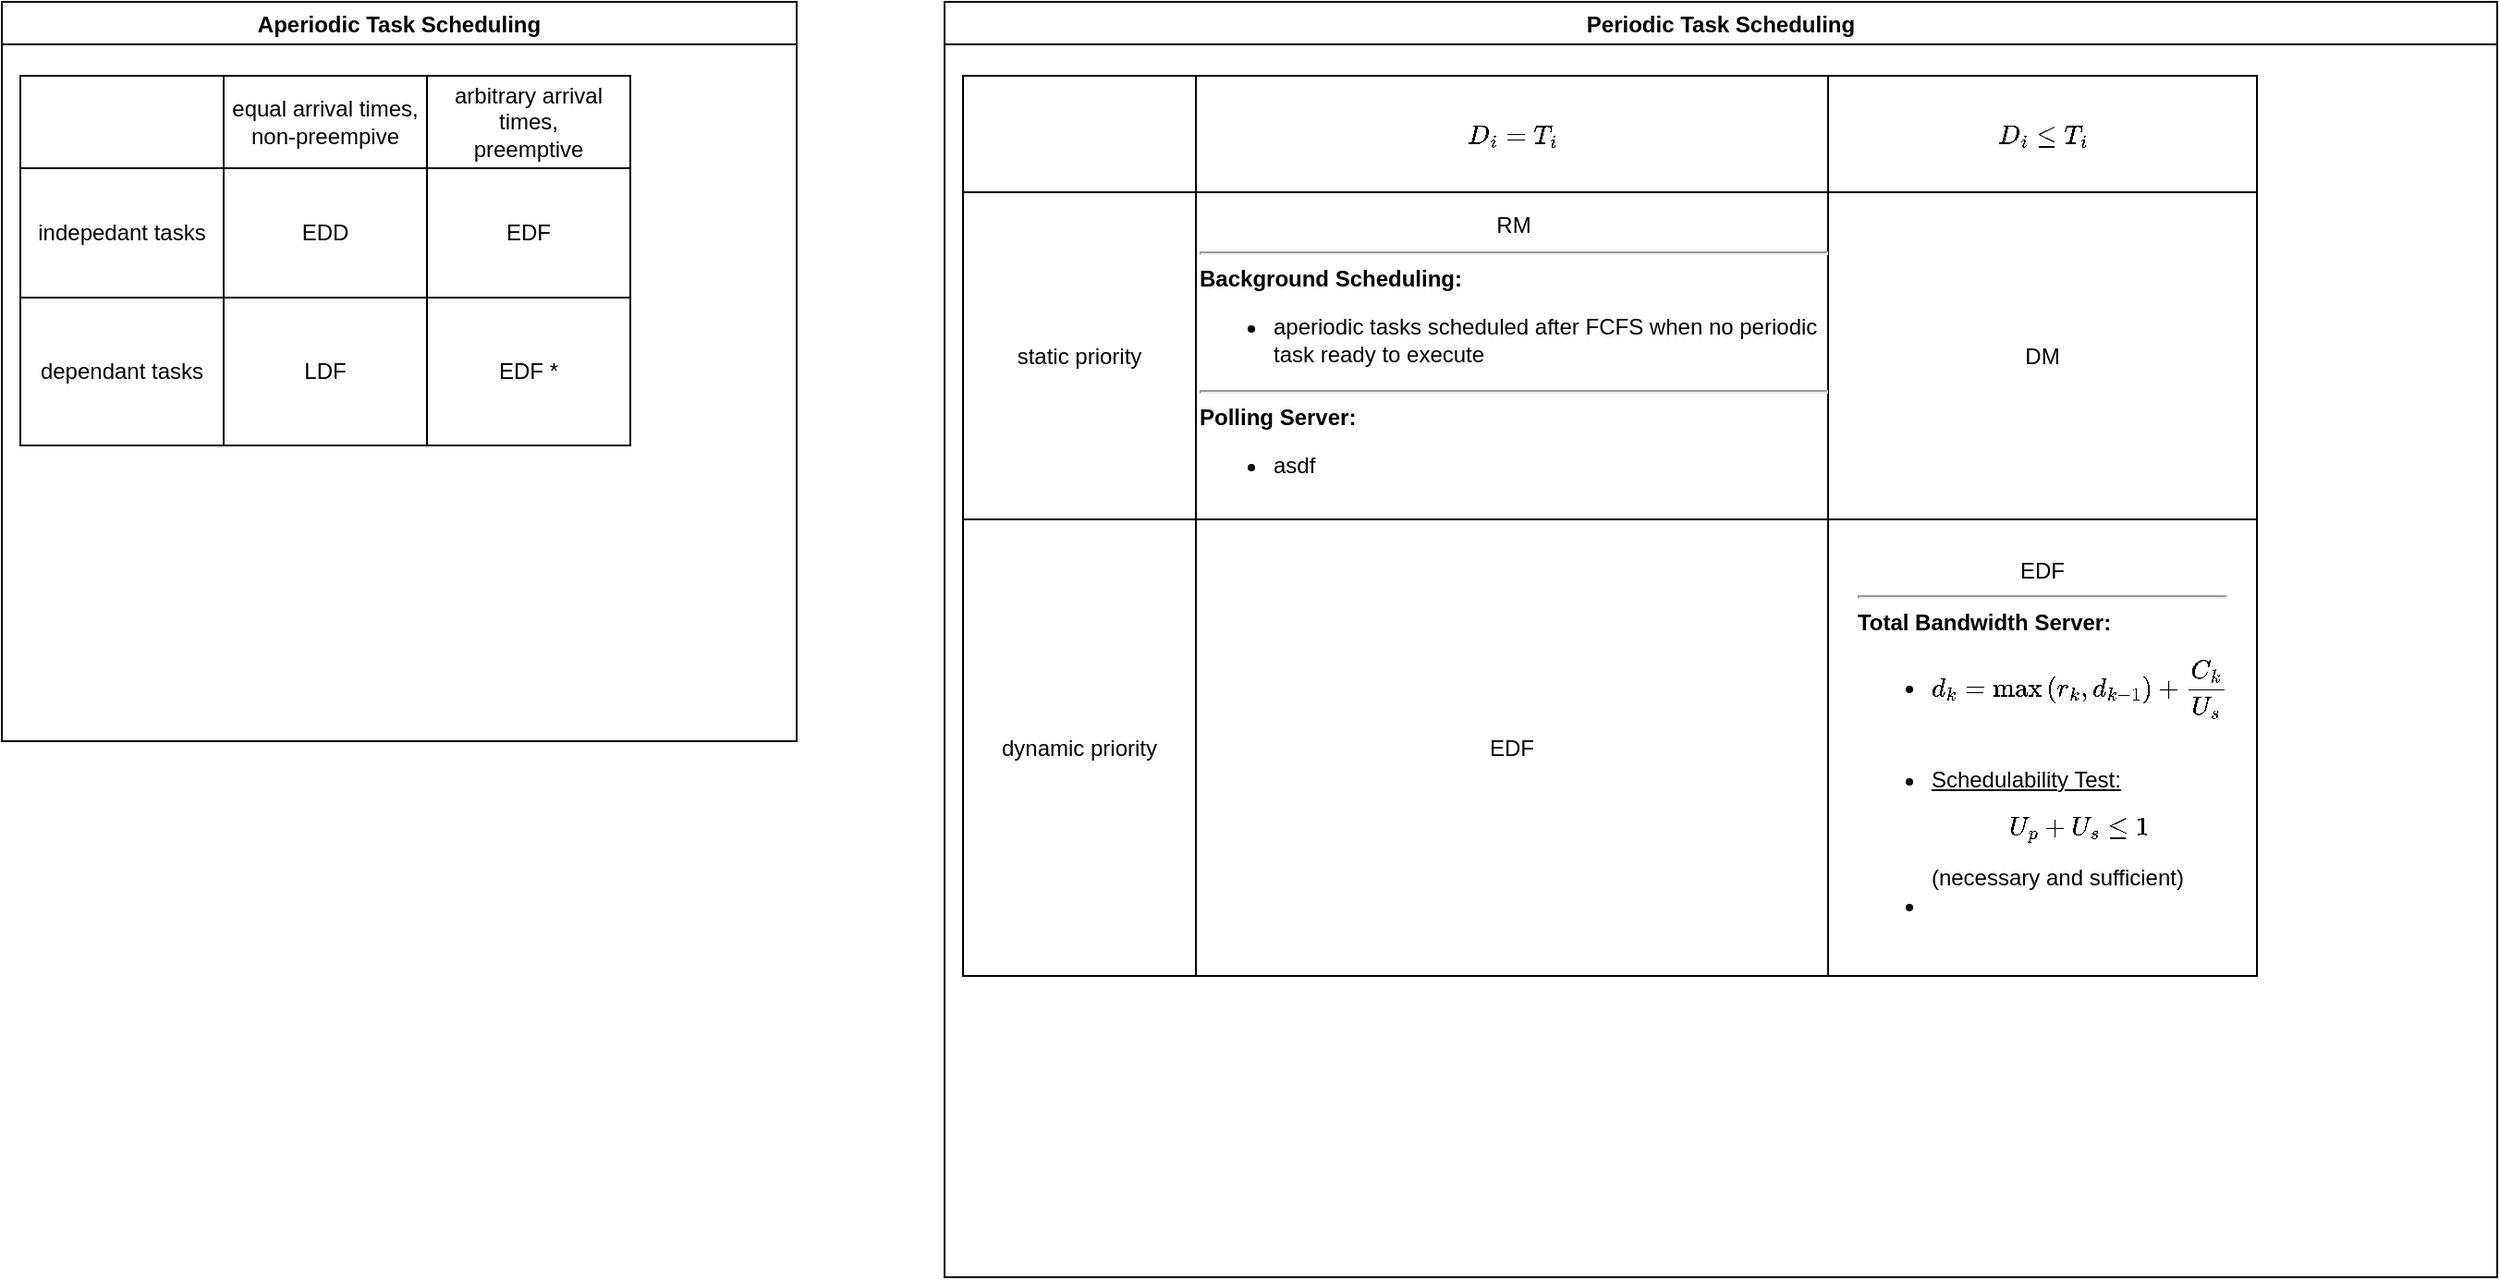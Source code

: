 <mxfile version="20.3.0" type="device"><diagram id="YxsHq-cPF5MXVeQU2Yrk" name="Page-1"><mxGraphModel dx="1408" dy="845" grid="1" gridSize="10" guides="1" tooltips="1" connect="1" arrows="1" fold="1" page="1" pageScale="1" pageWidth="827" pageHeight="1169" math="1" shadow="0"><root><mxCell id="0"/><mxCell id="1" parent="0"/><mxCell id="zJZw6nxxGpejawY2ekxu-3" value="Aperiodic Task Scheduling" style="swimlane;startSize=23;" parent="1" vertex="1"><mxGeometry x="40" y="40" width="430" height="400" as="geometry"/></mxCell><mxCell id="zJZw6nxxGpejawY2ekxu-20" value="" style="shape=table;startSize=0;container=1;collapsible=0;childLayout=tableLayout;" parent="zJZw6nxxGpejawY2ekxu-3" vertex="1"><mxGeometry x="10" y="40" width="330" height="200" as="geometry"/></mxCell><mxCell id="zJZw6nxxGpejawY2ekxu-21" value="" style="shape=tableRow;horizontal=0;startSize=0;swimlaneHead=0;swimlaneBody=0;top=0;left=0;bottom=0;right=0;collapsible=0;dropTarget=0;fillColor=none;points=[[0,0.5],[1,0.5]];portConstraint=eastwest;" parent="zJZw6nxxGpejawY2ekxu-20" vertex="1"><mxGeometry width="330" height="50" as="geometry"/></mxCell><mxCell id="zJZw6nxxGpejawY2ekxu-22" value="" style="shape=partialRectangle;html=1;whiteSpace=wrap;connectable=0;overflow=hidden;fillColor=none;top=0;left=0;bottom=0;right=0;pointerEvents=1;" parent="zJZw6nxxGpejawY2ekxu-21" vertex="1"><mxGeometry width="110" height="50" as="geometry"><mxRectangle width="110" height="50" as="alternateBounds"/></mxGeometry></mxCell><mxCell id="zJZw6nxxGpejawY2ekxu-23" value="equal arrival times,&lt;br&gt;non-preempive" style="shape=partialRectangle;html=1;whiteSpace=wrap;connectable=0;overflow=hidden;fillColor=none;top=0;left=0;bottom=0;right=0;pointerEvents=1;" parent="zJZw6nxxGpejawY2ekxu-21" vertex="1"><mxGeometry x="110" width="110" height="50" as="geometry"><mxRectangle width="110" height="50" as="alternateBounds"/></mxGeometry></mxCell><mxCell id="zJZw6nxxGpejawY2ekxu-24" value="arbitrary arrival times,&lt;br&gt;preemptive" style="shape=partialRectangle;html=1;whiteSpace=wrap;connectable=0;overflow=hidden;fillColor=none;top=0;left=0;bottom=0;right=0;pointerEvents=1;" parent="zJZw6nxxGpejawY2ekxu-21" vertex="1"><mxGeometry x="220" width="110" height="50" as="geometry"><mxRectangle width="110" height="50" as="alternateBounds"/></mxGeometry></mxCell><mxCell id="zJZw6nxxGpejawY2ekxu-25" value="" style="shape=tableRow;horizontal=0;startSize=0;swimlaneHead=0;swimlaneBody=0;top=0;left=0;bottom=0;right=0;collapsible=0;dropTarget=0;fillColor=none;points=[[0,0.5],[1,0.5]];portConstraint=eastwest;" parent="zJZw6nxxGpejawY2ekxu-20" vertex="1"><mxGeometry y="50" width="330" height="70" as="geometry"/></mxCell><mxCell id="zJZw6nxxGpejawY2ekxu-26" value="indepedant tasks" style="shape=partialRectangle;html=1;whiteSpace=wrap;connectable=0;overflow=hidden;fillColor=none;top=0;left=0;bottom=0;right=0;pointerEvents=1;" parent="zJZw6nxxGpejawY2ekxu-25" vertex="1"><mxGeometry width="110" height="70" as="geometry"><mxRectangle width="110" height="70" as="alternateBounds"/></mxGeometry></mxCell><mxCell id="zJZw6nxxGpejawY2ekxu-27" value="EDD" style="shape=partialRectangle;html=1;whiteSpace=wrap;connectable=0;overflow=hidden;fillColor=none;top=0;left=0;bottom=0;right=0;pointerEvents=1;" parent="zJZw6nxxGpejawY2ekxu-25" vertex="1"><mxGeometry x="110" width="110" height="70" as="geometry"><mxRectangle width="110" height="70" as="alternateBounds"/></mxGeometry></mxCell><mxCell id="zJZw6nxxGpejawY2ekxu-28" value="EDF" style="shape=partialRectangle;html=1;whiteSpace=wrap;connectable=0;overflow=hidden;fillColor=none;top=0;left=0;bottom=0;right=0;pointerEvents=1;" parent="zJZw6nxxGpejawY2ekxu-25" vertex="1"><mxGeometry x="220" width="110" height="70" as="geometry"><mxRectangle width="110" height="70" as="alternateBounds"/></mxGeometry></mxCell><mxCell id="zJZw6nxxGpejawY2ekxu-29" value="" style="shape=tableRow;horizontal=0;startSize=0;swimlaneHead=0;swimlaneBody=0;top=0;left=0;bottom=0;right=0;collapsible=0;dropTarget=0;fillColor=none;points=[[0,0.5],[1,0.5]];portConstraint=eastwest;" parent="zJZw6nxxGpejawY2ekxu-20" vertex="1"><mxGeometry y="120" width="330" height="80" as="geometry"/></mxCell><mxCell id="zJZw6nxxGpejawY2ekxu-30" value="dependant tasks" style="shape=partialRectangle;html=1;whiteSpace=wrap;connectable=0;overflow=hidden;fillColor=none;top=0;left=0;bottom=0;right=0;pointerEvents=1;" parent="zJZw6nxxGpejawY2ekxu-29" vertex="1"><mxGeometry width="110" height="80" as="geometry"><mxRectangle width="110" height="80" as="alternateBounds"/></mxGeometry></mxCell><mxCell id="zJZw6nxxGpejawY2ekxu-31" value="LDF" style="shape=partialRectangle;html=1;whiteSpace=wrap;connectable=0;overflow=hidden;fillColor=none;top=0;left=0;bottom=0;right=0;pointerEvents=1;" parent="zJZw6nxxGpejawY2ekxu-29" vertex="1"><mxGeometry x="110" width="110" height="80" as="geometry"><mxRectangle width="110" height="80" as="alternateBounds"/></mxGeometry></mxCell><mxCell id="zJZw6nxxGpejawY2ekxu-32" value="EDF *" style="shape=partialRectangle;html=1;whiteSpace=wrap;connectable=0;overflow=hidden;fillColor=none;top=0;left=0;bottom=0;right=0;pointerEvents=1;" parent="zJZw6nxxGpejawY2ekxu-29" vertex="1"><mxGeometry x="220" width="110" height="80" as="geometry"><mxRectangle width="110" height="80" as="alternateBounds"/></mxGeometry></mxCell><mxCell id="zJZw6nxxGpejawY2ekxu-33" value="Periodic Task Scheduling" style="swimlane;startSize=23;" parent="1" vertex="1"><mxGeometry x="550" y="40" width="840" height="690" as="geometry"/></mxCell><mxCell id="zJZw6nxxGpejawY2ekxu-34" value="" style="shape=table;startSize=0;container=1;collapsible=0;childLayout=tableLayout;" parent="zJZw6nxxGpejawY2ekxu-33" vertex="1"><mxGeometry x="10" y="40" width="700" height="487" as="geometry"/></mxCell><mxCell id="zJZw6nxxGpejawY2ekxu-35" value="" style="shape=tableRow;horizontal=0;startSize=0;swimlaneHead=0;swimlaneBody=0;top=0;left=0;bottom=0;right=0;collapsible=0;dropTarget=0;fillColor=none;points=[[0,0.5],[1,0.5]];portConstraint=eastwest;" parent="zJZw6nxxGpejawY2ekxu-34" vertex="1"><mxGeometry width="700" height="63" as="geometry"/></mxCell><mxCell id="zJZw6nxxGpejawY2ekxu-36" value="" style="shape=partialRectangle;html=1;whiteSpace=wrap;connectable=0;overflow=hidden;fillColor=none;top=0;left=0;bottom=0;right=0;pointerEvents=1;" parent="zJZw6nxxGpejawY2ekxu-35" vertex="1"><mxGeometry width="126" height="63" as="geometry"><mxRectangle width="126" height="63" as="alternateBounds"/></mxGeometry></mxCell><mxCell id="zJZw6nxxGpejawY2ekxu-37" value="$$D_i = T_i$$" style="shape=partialRectangle;html=1;whiteSpace=wrap;connectable=0;overflow=hidden;fillColor=none;top=0;left=0;bottom=0;right=0;pointerEvents=1;" parent="zJZw6nxxGpejawY2ekxu-35" vertex="1"><mxGeometry x="126" width="342" height="63" as="geometry"><mxRectangle width="342" height="63" as="alternateBounds"/></mxGeometry></mxCell><mxCell id="zJZw6nxxGpejawY2ekxu-38" value="$$D_i\le T_i$$" style="shape=partialRectangle;html=1;whiteSpace=wrap;connectable=0;overflow=hidden;fillColor=none;top=0;left=0;bottom=0;right=0;pointerEvents=1;" parent="zJZw6nxxGpejawY2ekxu-35" vertex="1"><mxGeometry x="468" width="232" height="63" as="geometry"><mxRectangle width="232" height="63" as="alternateBounds"/></mxGeometry></mxCell><mxCell id="zJZw6nxxGpejawY2ekxu-39" value="" style="shape=tableRow;horizontal=0;startSize=0;swimlaneHead=0;swimlaneBody=0;top=0;left=0;bottom=0;right=0;collapsible=0;dropTarget=0;fillColor=none;points=[[0,0.5],[1,0.5]];portConstraint=eastwest;" parent="zJZw6nxxGpejawY2ekxu-34" vertex="1"><mxGeometry y="63" width="700" height="177" as="geometry"/></mxCell><mxCell id="zJZw6nxxGpejawY2ekxu-40" value="static priority" style="shape=partialRectangle;html=1;whiteSpace=wrap;connectable=0;overflow=hidden;fillColor=none;top=0;left=0;bottom=0;right=0;pointerEvents=1;" parent="zJZw6nxxGpejawY2ekxu-39" vertex="1"><mxGeometry width="126" height="177" as="geometry"><mxRectangle width="126" height="177" as="alternateBounds"/></mxGeometry></mxCell><mxCell id="zJZw6nxxGpejawY2ekxu-41" value="&lt;div style=&quot;text-align: center;&quot;&gt;&lt;span style=&quot;background-color: initial;&quot;&gt;RM&lt;/span&gt;&lt;/div&gt;&lt;hr&gt;&lt;b&gt;Background Scheduling:&lt;/b&gt;&lt;br&gt;&lt;ul&gt;&lt;li&gt;aperiodic tasks scheduled after FCFS when no periodic task ready to execute&lt;/li&gt;&lt;/ul&gt;&lt;div&gt;&lt;hr&gt;&lt;/div&gt;&lt;b&gt;Polling Server:&lt;/b&gt;&lt;br&gt;&lt;ul&gt;&lt;li&gt;asdf&lt;/li&gt;&lt;/ul&gt;" style="shape=partialRectangle;html=1;whiteSpace=wrap;connectable=0;overflow=hidden;fillColor=none;top=0;left=0;bottom=0;right=0;pointerEvents=1;align=left;" parent="zJZw6nxxGpejawY2ekxu-39" vertex="1"><mxGeometry x="126" width="342" height="177" as="geometry"><mxRectangle width="342" height="177" as="alternateBounds"/></mxGeometry></mxCell><mxCell id="zJZw6nxxGpejawY2ekxu-42" value="DM" style="shape=partialRectangle;html=1;whiteSpace=wrap;connectable=0;overflow=hidden;fillColor=none;top=0;left=0;bottom=0;right=0;pointerEvents=1;" parent="zJZw6nxxGpejawY2ekxu-39" vertex="1"><mxGeometry x="468" width="232" height="177" as="geometry"><mxRectangle width="232" height="177" as="alternateBounds"/></mxGeometry></mxCell><mxCell id="zJZw6nxxGpejawY2ekxu-43" value="" style="shape=tableRow;horizontal=0;startSize=0;swimlaneHead=0;swimlaneBody=0;top=0;left=0;bottom=0;right=0;collapsible=0;dropTarget=0;fillColor=none;points=[[0,0.5],[1,0.5]];portConstraint=eastwest;" parent="zJZw6nxxGpejawY2ekxu-34" vertex="1"><mxGeometry y="240" width="700" height="247" as="geometry"/></mxCell><mxCell id="zJZw6nxxGpejawY2ekxu-44" value="dynamic priority" style="shape=partialRectangle;html=1;whiteSpace=wrap;connectable=0;overflow=hidden;fillColor=none;top=0;left=0;bottom=0;right=0;pointerEvents=1;" parent="zJZw6nxxGpejawY2ekxu-43" vertex="1"><mxGeometry width="126" height="247" as="geometry"><mxRectangle width="126" height="247" as="alternateBounds"/></mxGeometry></mxCell><mxCell id="zJZw6nxxGpejawY2ekxu-45" value="EDF" style="shape=partialRectangle;html=1;whiteSpace=wrap;connectable=0;overflow=hidden;fillColor=none;top=0;left=0;bottom=0;right=0;pointerEvents=1;" parent="zJZw6nxxGpejawY2ekxu-43" vertex="1"><mxGeometry x="126" width="342" height="247" as="geometry"><mxRectangle width="342" height="247" as="alternateBounds"/></mxGeometry></mxCell><mxCell id="zJZw6nxxGpejawY2ekxu-46" value="EDF&lt;br&gt;&lt;hr&gt;&lt;div style=&quot;text-align: left;&quot;&gt;&lt;b&gt;Total Bandwidth Server:&lt;/b&gt;&lt;/div&gt;&lt;div style=&quot;&quot;&gt;&lt;ul&gt;&lt;li style=&quot;text-align: left;&quot;&gt;&lt;span style=&quot;text-align: center;&quot;&gt;$$d_k=\max \left(r_k, d_{k-1}\right)+\frac{C_k}{U_s}$$&lt;/span&gt;&lt;br&gt;&lt;/li&gt;&lt;li style=&quot;text-align: left;&quot;&gt;&lt;span style=&quot;text-align: center;&quot;&gt;&lt;u&gt;Schedulability Test:&lt;/u&gt;&amp;nbsp;&lt;/span&gt;$$U_p + U_s \le 1$$ (necessary and sufficient)&lt;/li&gt;&lt;li style=&quot;text-align: left;&quot;&gt;&lt;br&gt;&lt;/li&gt;&lt;/ul&gt;&lt;/div&gt;" style="shape=partialRectangle;html=1;whiteSpace=wrap;connectable=0;overflow=hidden;fillColor=none;top=0;left=0;bottom=0;right=0;pointerEvents=1;" parent="zJZw6nxxGpejawY2ekxu-43" vertex="1"><mxGeometry x="468" width="232" height="247" as="geometry"><mxRectangle width="232" height="247" as="alternateBounds"/></mxGeometry></mxCell></root></mxGraphModel></diagram></mxfile>